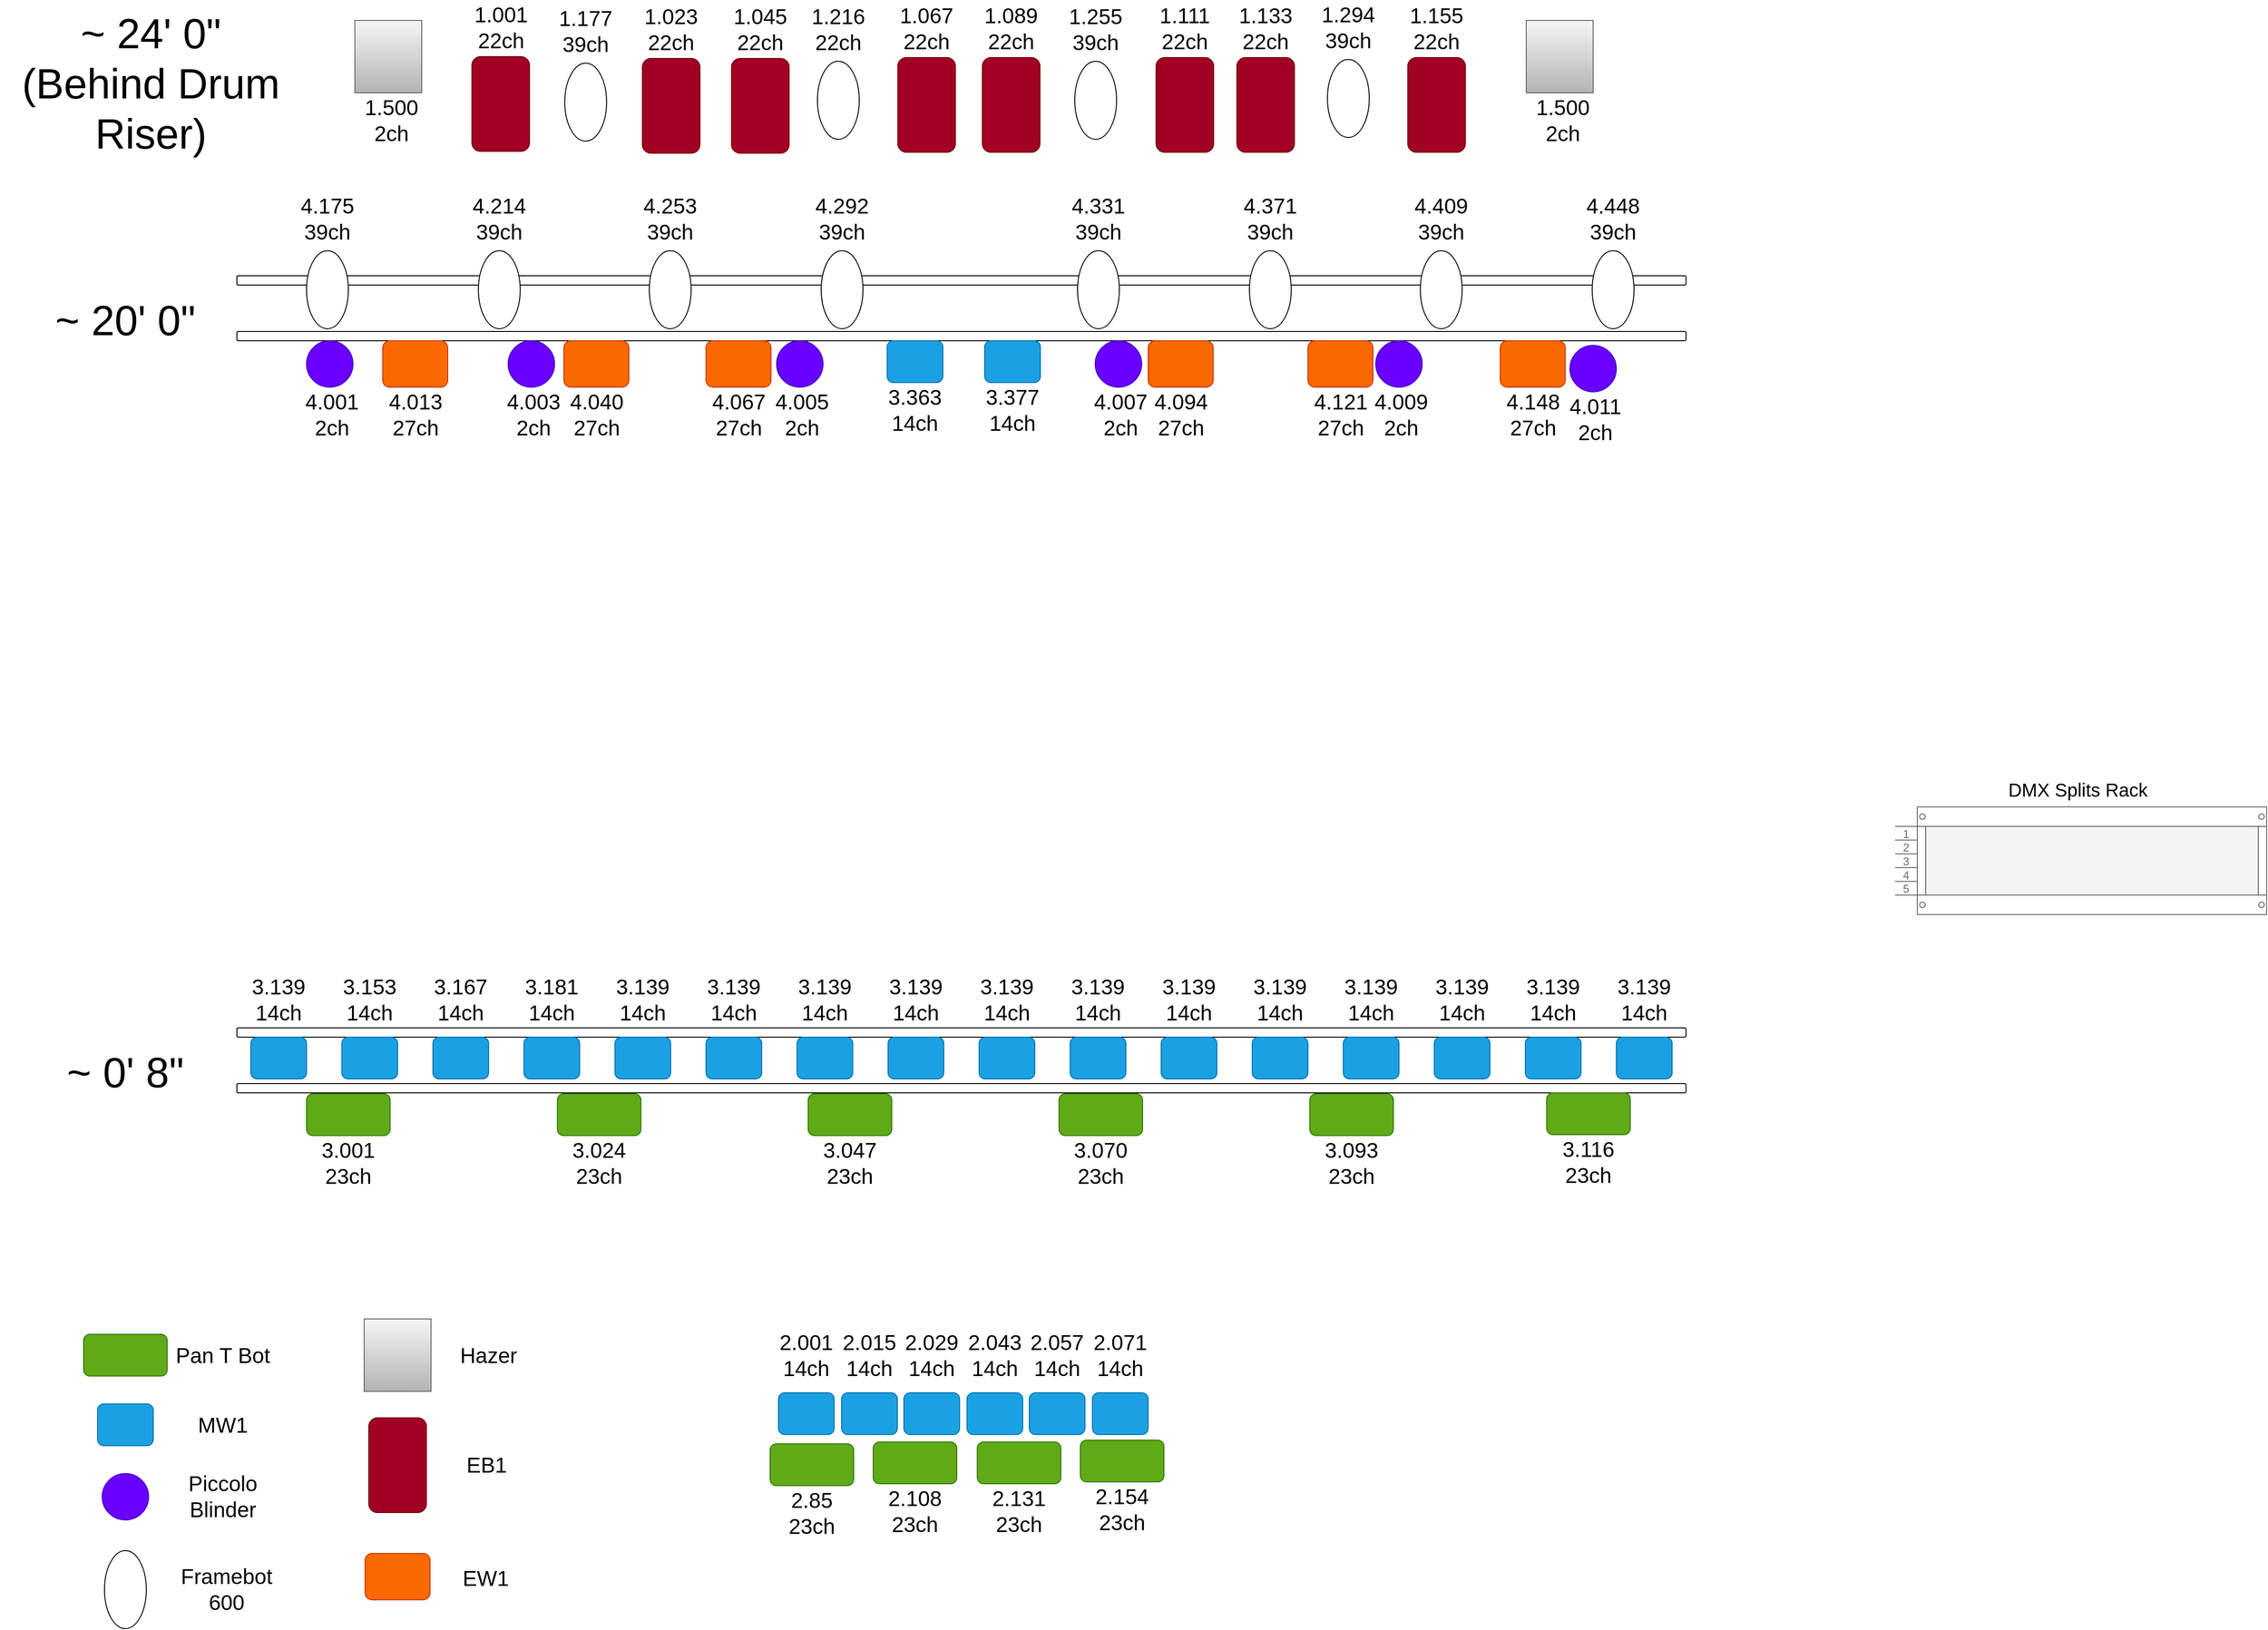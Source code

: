 <mxfile version="23.1.1" type="github">
  <diagram name="Page-1" id="1FZ-kuh0wa5P0Ij3Wnuq">
    <mxGraphModel dx="2171" dy="1393" grid="0" gridSize="15" guides="1" tooltips="1" connect="1" arrows="1" fold="1" page="1" pageScale="1" pageWidth="850" pageHeight="1100" math="0" shadow="0">
      <root>
        <mxCell id="0" />
        <mxCell id="1" parent="0" />
        <mxCell id="mNUhh_pSSpvhbF5x0rVs-1" value="" style="rounded=1;whiteSpace=wrap;html=1;" parent="1" vertex="1">
          <mxGeometry x="277" y="1272" width="1560" height="10" as="geometry" />
        </mxCell>
        <mxCell id="mNUhh_pSSpvhbF5x0rVs-2" value="" style="rounded=1;whiteSpace=wrap;html=1;" parent="1" vertex="1">
          <mxGeometry x="277" y="1212" width="1560" height="10" as="geometry" />
        </mxCell>
        <mxCell id="DsIkFXhPZ1wWTQOzJaBZ-2" value="" style="rounded=1;whiteSpace=wrap;html=1;" parent="1" vertex="1">
          <mxGeometry x="277" y="462" width="1560" height="10" as="geometry" />
        </mxCell>
        <mxCell id="DsIkFXhPZ1wWTQOzJaBZ-3" value="" style="rounded=1;whiteSpace=wrap;html=1;" parent="1" vertex="1">
          <mxGeometry x="277" y="402" width="1560" height="10" as="geometry" />
        </mxCell>
        <mxCell id="DsIkFXhPZ1wWTQOzJaBZ-4" value="~ 0&#39; 8&quot;" style="text;html=1;strokeColor=none;fillColor=none;align=center;verticalAlign=middle;whiteSpace=wrap;rounded=0;fontSize=45;" parent="1" vertex="1">
          <mxGeometry x="67" y="1227" width="180" height="65" as="geometry" />
        </mxCell>
        <mxCell id="DsIkFXhPZ1wWTQOzJaBZ-6" value="~ 20&#39; 0&quot;" style="text;html=1;strokeColor=none;fillColor=none;align=center;verticalAlign=middle;whiteSpace=wrap;rounded=0;fontSize=45;" parent="1" vertex="1">
          <mxGeometry x="67" y="417" width="180" height="65" as="geometry" />
        </mxCell>
        <mxCell id="DsIkFXhPZ1wWTQOzJaBZ-10" value="" style="group" parent="1" vertex="1" connectable="0">
          <mxGeometry x="352" y="1283" width="90" height="105" as="geometry" />
        </mxCell>
        <mxCell id="DsIkFXhPZ1wWTQOzJaBZ-7" value="" style="rounded=1;whiteSpace=wrap;html=1;fillColor=#60a917;fontColor=#ffffff;strokeColor=#2D7600;" parent="DsIkFXhPZ1wWTQOzJaBZ-10" vertex="1">
          <mxGeometry width="90" height="45" as="geometry" />
        </mxCell>
        <mxCell id="DsIkFXhPZ1wWTQOzJaBZ-8" value="3.001&lt;br&gt;23ch" style="text;html=1;strokeColor=none;fillColor=none;align=center;verticalAlign=middle;whiteSpace=wrap;rounded=0;fontSize=23;" parent="DsIkFXhPZ1wWTQOzJaBZ-10" vertex="1">
          <mxGeometry x="15" y="45" width="60" height="60" as="geometry" />
        </mxCell>
        <mxCell id="DsIkFXhPZ1wWTQOzJaBZ-11" value="" style="group" parent="1" vertex="1" connectable="0">
          <mxGeometry x="622" y="1283" width="90" height="105" as="geometry" />
        </mxCell>
        <mxCell id="DsIkFXhPZ1wWTQOzJaBZ-12" value="" style="rounded=1;whiteSpace=wrap;html=1;fillColor=#60a917;fontColor=#ffffff;strokeColor=#2D7600;" parent="DsIkFXhPZ1wWTQOzJaBZ-11" vertex="1">
          <mxGeometry width="90" height="45" as="geometry" />
        </mxCell>
        <mxCell id="DsIkFXhPZ1wWTQOzJaBZ-13" value="3.024&lt;br&gt;23ch" style="text;html=1;strokeColor=none;fillColor=none;align=center;verticalAlign=middle;whiteSpace=wrap;rounded=0;fontSize=23;" parent="DsIkFXhPZ1wWTQOzJaBZ-11" vertex="1">
          <mxGeometry x="15" y="45" width="60" height="60" as="geometry" />
        </mxCell>
        <mxCell id="DsIkFXhPZ1wWTQOzJaBZ-14" value="" style="group" parent="1" vertex="1" connectable="0">
          <mxGeometry x="892" y="1283" width="90" height="105" as="geometry" />
        </mxCell>
        <mxCell id="DsIkFXhPZ1wWTQOzJaBZ-15" value="" style="rounded=1;whiteSpace=wrap;html=1;fillColor=#60a917;fontColor=#ffffff;strokeColor=#2D7600;" parent="DsIkFXhPZ1wWTQOzJaBZ-14" vertex="1">
          <mxGeometry width="90" height="45" as="geometry" />
        </mxCell>
        <mxCell id="DsIkFXhPZ1wWTQOzJaBZ-16" value="3.047&lt;br&gt;23ch" style="text;html=1;strokeColor=none;fillColor=none;align=center;verticalAlign=middle;whiteSpace=wrap;rounded=0;fontSize=23;" parent="DsIkFXhPZ1wWTQOzJaBZ-14" vertex="1">
          <mxGeometry x="15" y="45" width="60" height="60" as="geometry" />
        </mxCell>
        <mxCell id="DsIkFXhPZ1wWTQOzJaBZ-17" value="" style="group" parent="1" vertex="1" connectable="0">
          <mxGeometry x="1162" y="1283" width="90" height="105" as="geometry" />
        </mxCell>
        <mxCell id="DsIkFXhPZ1wWTQOzJaBZ-18" value="" style="rounded=1;whiteSpace=wrap;html=1;fillColor=#60a917;fontColor=#ffffff;strokeColor=#2D7600;" parent="DsIkFXhPZ1wWTQOzJaBZ-17" vertex="1">
          <mxGeometry width="90" height="45" as="geometry" />
        </mxCell>
        <mxCell id="DsIkFXhPZ1wWTQOzJaBZ-19" value="3.070&lt;br&gt;23ch" style="text;html=1;strokeColor=none;fillColor=none;align=center;verticalAlign=middle;whiteSpace=wrap;rounded=0;fontSize=23;" parent="DsIkFXhPZ1wWTQOzJaBZ-17" vertex="1">
          <mxGeometry x="15" y="45" width="60" height="60" as="geometry" />
        </mxCell>
        <mxCell id="DsIkFXhPZ1wWTQOzJaBZ-20" value="" style="group" parent="1" vertex="1" connectable="0">
          <mxGeometry x="1432" y="1283" width="90" height="105" as="geometry" />
        </mxCell>
        <mxCell id="DsIkFXhPZ1wWTQOzJaBZ-21" value="" style="rounded=1;whiteSpace=wrap;html=1;fillColor=#60a917;fontColor=#ffffff;strokeColor=#2D7600;" parent="DsIkFXhPZ1wWTQOzJaBZ-20" vertex="1">
          <mxGeometry width="90" height="45" as="geometry" />
        </mxCell>
        <mxCell id="DsIkFXhPZ1wWTQOzJaBZ-22" value="3.093&lt;br&gt;23ch" style="text;html=1;strokeColor=none;fillColor=none;align=center;verticalAlign=middle;whiteSpace=wrap;rounded=0;fontSize=23;" parent="DsIkFXhPZ1wWTQOzJaBZ-20" vertex="1">
          <mxGeometry x="15" y="45" width="60" height="60" as="geometry" />
        </mxCell>
        <mxCell id="DsIkFXhPZ1wWTQOzJaBZ-23" value="" style="group" parent="1" vertex="1" connectable="0">
          <mxGeometry x="1687" y="1282" width="90" height="105" as="geometry" />
        </mxCell>
        <mxCell id="DsIkFXhPZ1wWTQOzJaBZ-24" value="" style="rounded=1;whiteSpace=wrap;html=1;fillColor=#60a917;fontColor=#ffffff;strokeColor=#2D7600;" parent="DsIkFXhPZ1wWTQOzJaBZ-23" vertex="1">
          <mxGeometry width="90" height="45" as="geometry" />
        </mxCell>
        <mxCell id="DsIkFXhPZ1wWTQOzJaBZ-25" value="3.116&lt;br&gt;23ch" style="text;html=1;strokeColor=none;fillColor=none;align=center;verticalAlign=middle;whiteSpace=wrap;rounded=0;fontSize=23;" parent="DsIkFXhPZ1wWTQOzJaBZ-23" vertex="1">
          <mxGeometry x="15" y="45" width="60" height="60" as="geometry" />
        </mxCell>
        <mxCell id="DsIkFXhPZ1wWTQOzJaBZ-28" value="" style="group" parent="1" vertex="1" connectable="0">
          <mxGeometry x="292" y="1152" width="60" height="115" as="geometry" />
        </mxCell>
        <mxCell id="DsIkFXhPZ1wWTQOzJaBZ-26" value="" style="rounded=1;whiteSpace=wrap;html=1;fillColor=#1ba1e2;fontColor=#ffffff;strokeColor=#006EAF;" parent="DsIkFXhPZ1wWTQOzJaBZ-28" vertex="1">
          <mxGeometry y="70" width="60" height="45" as="geometry" />
        </mxCell>
        <mxCell id="DsIkFXhPZ1wWTQOzJaBZ-27" value="3.139&lt;br&gt;14ch" style="text;html=1;strokeColor=none;fillColor=none;align=center;verticalAlign=middle;whiteSpace=wrap;rounded=0;fontSize=23;" parent="DsIkFXhPZ1wWTQOzJaBZ-28" vertex="1">
          <mxGeometry width="60" height="60" as="geometry" />
        </mxCell>
        <mxCell id="DsIkFXhPZ1wWTQOzJaBZ-29" value="" style="group" parent="1" vertex="1" connectable="0">
          <mxGeometry x="390" y="1152" width="60" height="115" as="geometry" />
        </mxCell>
        <mxCell id="DsIkFXhPZ1wWTQOzJaBZ-30" value="" style="rounded=1;whiteSpace=wrap;html=1;fillColor=#1ba1e2;fontColor=#ffffff;strokeColor=#006EAF;" parent="DsIkFXhPZ1wWTQOzJaBZ-29" vertex="1">
          <mxGeometry y="70" width="60" height="45" as="geometry" />
        </mxCell>
        <mxCell id="DsIkFXhPZ1wWTQOzJaBZ-31" value="3.153&lt;br&gt;14ch" style="text;html=1;strokeColor=none;fillColor=none;align=center;verticalAlign=middle;whiteSpace=wrap;rounded=0;fontSize=23;" parent="DsIkFXhPZ1wWTQOzJaBZ-29" vertex="1">
          <mxGeometry width="60" height="60" as="geometry" />
        </mxCell>
        <mxCell id="DsIkFXhPZ1wWTQOzJaBZ-32" value="" style="group" parent="1" vertex="1" connectable="0">
          <mxGeometry x="488" y="1152" width="60" height="115" as="geometry" />
        </mxCell>
        <mxCell id="DsIkFXhPZ1wWTQOzJaBZ-33" value="" style="rounded=1;whiteSpace=wrap;html=1;fillColor=#1ba1e2;fontColor=#ffffff;strokeColor=#006EAF;" parent="DsIkFXhPZ1wWTQOzJaBZ-32" vertex="1">
          <mxGeometry y="70" width="60" height="45" as="geometry" />
        </mxCell>
        <mxCell id="DsIkFXhPZ1wWTQOzJaBZ-34" value="3.167&lt;br&gt;14ch" style="text;html=1;strokeColor=none;fillColor=none;align=center;verticalAlign=middle;whiteSpace=wrap;rounded=0;fontSize=23;" parent="DsIkFXhPZ1wWTQOzJaBZ-32" vertex="1">
          <mxGeometry width="60" height="60" as="geometry" />
        </mxCell>
        <mxCell id="DsIkFXhPZ1wWTQOzJaBZ-35" value="" style="group" parent="1" vertex="1" connectable="0">
          <mxGeometry x="586" y="1152" width="60" height="115" as="geometry" />
        </mxCell>
        <mxCell id="DsIkFXhPZ1wWTQOzJaBZ-36" value="" style="rounded=1;whiteSpace=wrap;html=1;fillColor=#1ba1e2;fontColor=#ffffff;strokeColor=#006EAF;" parent="DsIkFXhPZ1wWTQOzJaBZ-35" vertex="1">
          <mxGeometry y="70" width="60" height="45" as="geometry" />
        </mxCell>
        <mxCell id="DsIkFXhPZ1wWTQOzJaBZ-37" value="3.181&lt;br&gt;14ch" style="text;html=1;strokeColor=none;fillColor=none;align=center;verticalAlign=middle;whiteSpace=wrap;rounded=0;fontSize=23;" parent="DsIkFXhPZ1wWTQOzJaBZ-35" vertex="1">
          <mxGeometry width="60" height="60" as="geometry" />
        </mxCell>
        <mxCell id="DsIkFXhPZ1wWTQOzJaBZ-38" value="" style="group" parent="1" vertex="1" connectable="0">
          <mxGeometry x="684" y="1152" width="60" height="115" as="geometry" />
        </mxCell>
        <mxCell id="DsIkFXhPZ1wWTQOzJaBZ-39" value="" style="rounded=1;whiteSpace=wrap;html=1;fillColor=#1ba1e2;fontColor=#ffffff;strokeColor=#006EAF;" parent="DsIkFXhPZ1wWTQOzJaBZ-38" vertex="1">
          <mxGeometry y="70" width="60" height="45" as="geometry" />
        </mxCell>
        <mxCell id="DsIkFXhPZ1wWTQOzJaBZ-40" value="3.139&lt;br&gt;14ch" style="text;html=1;strokeColor=none;fillColor=none;align=center;verticalAlign=middle;whiteSpace=wrap;rounded=0;fontSize=23;" parent="DsIkFXhPZ1wWTQOzJaBZ-38" vertex="1">
          <mxGeometry width="60" height="60" as="geometry" />
        </mxCell>
        <mxCell id="DsIkFXhPZ1wWTQOzJaBZ-41" value="" style="group" parent="1" vertex="1" connectable="0">
          <mxGeometry x="782" y="1152" width="60" height="115" as="geometry" />
        </mxCell>
        <mxCell id="DsIkFXhPZ1wWTQOzJaBZ-42" value="" style="rounded=1;whiteSpace=wrap;html=1;fillColor=#1ba1e2;fontColor=#ffffff;strokeColor=#006EAF;" parent="DsIkFXhPZ1wWTQOzJaBZ-41" vertex="1">
          <mxGeometry y="70" width="60" height="45" as="geometry" />
        </mxCell>
        <mxCell id="DsIkFXhPZ1wWTQOzJaBZ-43" value="3.139&lt;br&gt;14ch" style="text;html=1;strokeColor=none;fillColor=none;align=center;verticalAlign=middle;whiteSpace=wrap;rounded=0;fontSize=23;" parent="DsIkFXhPZ1wWTQOzJaBZ-41" vertex="1">
          <mxGeometry width="60" height="60" as="geometry" />
        </mxCell>
        <mxCell id="DsIkFXhPZ1wWTQOzJaBZ-44" value="" style="group" parent="1" vertex="1" connectable="0">
          <mxGeometry x="880" y="1152" width="60" height="115" as="geometry" />
        </mxCell>
        <mxCell id="DsIkFXhPZ1wWTQOzJaBZ-45" value="" style="rounded=1;whiteSpace=wrap;html=1;fillColor=#1ba1e2;fontColor=#ffffff;strokeColor=#006EAF;" parent="DsIkFXhPZ1wWTQOzJaBZ-44" vertex="1">
          <mxGeometry y="70" width="60" height="45" as="geometry" />
        </mxCell>
        <mxCell id="DsIkFXhPZ1wWTQOzJaBZ-46" value="3.139&lt;br&gt;14ch" style="text;html=1;strokeColor=none;fillColor=none;align=center;verticalAlign=middle;whiteSpace=wrap;rounded=0;fontSize=23;" parent="DsIkFXhPZ1wWTQOzJaBZ-44" vertex="1">
          <mxGeometry width="60" height="60" as="geometry" />
        </mxCell>
        <mxCell id="DsIkFXhPZ1wWTQOzJaBZ-47" value="" style="group" parent="1" vertex="1" connectable="0">
          <mxGeometry x="978" y="1152" width="60" height="115" as="geometry" />
        </mxCell>
        <mxCell id="DsIkFXhPZ1wWTQOzJaBZ-48" value="" style="rounded=1;whiteSpace=wrap;html=1;fillColor=#1ba1e2;fontColor=#ffffff;strokeColor=#006EAF;" parent="DsIkFXhPZ1wWTQOzJaBZ-47" vertex="1">
          <mxGeometry y="70" width="60" height="45" as="geometry" />
        </mxCell>
        <mxCell id="DsIkFXhPZ1wWTQOzJaBZ-49" value="3.139&lt;br&gt;14ch" style="text;html=1;strokeColor=none;fillColor=none;align=center;verticalAlign=middle;whiteSpace=wrap;rounded=0;fontSize=23;" parent="DsIkFXhPZ1wWTQOzJaBZ-47" vertex="1">
          <mxGeometry width="60" height="60" as="geometry" />
        </mxCell>
        <mxCell id="DsIkFXhPZ1wWTQOzJaBZ-50" value="" style="group" parent="1" vertex="1" connectable="0">
          <mxGeometry x="1076" y="1152" width="60" height="115" as="geometry" />
        </mxCell>
        <mxCell id="DsIkFXhPZ1wWTQOzJaBZ-51" value="" style="rounded=1;whiteSpace=wrap;html=1;fillColor=#1ba1e2;fontColor=#ffffff;strokeColor=#006EAF;" parent="DsIkFXhPZ1wWTQOzJaBZ-50" vertex="1">
          <mxGeometry y="70" width="60" height="45" as="geometry" />
        </mxCell>
        <mxCell id="DsIkFXhPZ1wWTQOzJaBZ-52" value="3.139&lt;br&gt;14ch" style="text;html=1;strokeColor=none;fillColor=none;align=center;verticalAlign=middle;whiteSpace=wrap;rounded=0;fontSize=23;" parent="DsIkFXhPZ1wWTQOzJaBZ-50" vertex="1">
          <mxGeometry width="60" height="60" as="geometry" />
        </mxCell>
        <mxCell id="DsIkFXhPZ1wWTQOzJaBZ-53" value="" style="group" parent="1" vertex="1" connectable="0">
          <mxGeometry x="1174" y="1152" width="60" height="115" as="geometry" />
        </mxCell>
        <mxCell id="DsIkFXhPZ1wWTQOzJaBZ-54" value="" style="rounded=1;whiteSpace=wrap;html=1;fillColor=#1ba1e2;fontColor=#ffffff;strokeColor=#006EAF;" parent="DsIkFXhPZ1wWTQOzJaBZ-53" vertex="1">
          <mxGeometry y="70" width="60" height="45" as="geometry" />
        </mxCell>
        <mxCell id="DsIkFXhPZ1wWTQOzJaBZ-55" value="3.139&lt;br&gt;14ch" style="text;html=1;strokeColor=none;fillColor=none;align=center;verticalAlign=middle;whiteSpace=wrap;rounded=0;fontSize=23;" parent="DsIkFXhPZ1wWTQOzJaBZ-53" vertex="1">
          <mxGeometry width="60" height="60" as="geometry" />
        </mxCell>
        <mxCell id="DsIkFXhPZ1wWTQOzJaBZ-56" value="" style="group" parent="1" vertex="1" connectable="0">
          <mxGeometry x="1272" y="1152" width="60" height="115" as="geometry" />
        </mxCell>
        <mxCell id="DsIkFXhPZ1wWTQOzJaBZ-57" value="" style="rounded=1;whiteSpace=wrap;html=1;fillColor=#1ba1e2;fontColor=#ffffff;strokeColor=#006EAF;" parent="DsIkFXhPZ1wWTQOzJaBZ-56" vertex="1">
          <mxGeometry y="70" width="60" height="45" as="geometry" />
        </mxCell>
        <mxCell id="DsIkFXhPZ1wWTQOzJaBZ-58" value="3.139&lt;br&gt;14ch" style="text;html=1;strokeColor=none;fillColor=none;align=center;verticalAlign=middle;whiteSpace=wrap;rounded=0;fontSize=23;" parent="DsIkFXhPZ1wWTQOzJaBZ-56" vertex="1">
          <mxGeometry width="60" height="60" as="geometry" />
        </mxCell>
        <mxCell id="DsIkFXhPZ1wWTQOzJaBZ-59" value="" style="group" parent="1" vertex="1" connectable="0">
          <mxGeometry x="1370" y="1152" width="60" height="115" as="geometry" />
        </mxCell>
        <mxCell id="DsIkFXhPZ1wWTQOzJaBZ-60" value="" style="rounded=1;whiteSpace=wrap;html=1;fillColor=#1ba1e2;fontColor=#ffffff;strokeColor=#006EAF;" parent="DsIkFXhPZ1wWTQOzJaBZ-59" vertex="1">
          <mxGeometry y="70" width="60" height="45" as="geometry" />
        </mxCell>
        <mxCell id="DsIkFXhPZ1wWTQOzJaBZ-61" value="3.139&lt;br&gt;14ch" style="text;html=1;strokeColor=none;fillColor=none;align=center;verticalAlign=middle;whiteSpace=wrap;rounded=0;fontSize=23;" parent="DsIkFXhPZ1wWTQOzJaBZ-59" vertex="1">
          <mxGeometry width="60" height="60" as="geometry" />
        </mxCell>
        <mxCell id="DsIkFXhPZ1wWTQOzJaBZ-62" value="" style="group" parent="1" vertex="1" connectable="0">
          <mxGeometry x="1468" y="1152" width="60" height="115" as="geometry" />
        </mxCell>
        <mxCell id="DsIkFXhPZ1wWTQOzJaBZ-63" value="" style="rounded=1;whiteSpace=wrap;html=1;fillColor=#1ba1e2;fontColor=#ffffff;strokeColor=#006EAF;" parent="DsIkFXhPZ1wWTQOzJaBZ-62" vertex="1">
          <mxGeometry y="70" width="60" height="45" as="geometry" />
        </mxCell>
        <mxCell id="DsIkFXhPZ1wWTQOzJaBZ-64" value="3.139&lt;br&gt;14ch" style="text;html=1;strokeColor=none;fillColor=none;align=center;verticalAlign=middle;whiteSpace=wrap;rounded=0;fontSize=23;" parent="DsIkFXhPZ1wWTQOzJaBZ-62" vertex="1">
          <mxGeometry width="60" height="60" as="geometry" />
        </mxCell>
        <mxCell id="DsIkFXhPZ1wWTQOzJaBZ-65" value="" style="group" parent="1" vertex="1" connectable="0">
          <mxGeometry x="1566" y="1152" width="60" height="115" as="geometry" />
        </mxCell>
        <mxCell id="DsIkFXhPZ1wWTQOzJaBZ-66" value="&lt;br&gt;" style="rounded=1;whiteSpace=wrap;html=1;fillColor=#1ba1e2;fontColor=#ffffff;strokeColor=#006EAF;" parent="DsIkFXhPZ1wWTQOzJaBZ-65" vertex="1">
          <mxGeometry y="70" width="60" height="45" as="geometry" />
        </mxCell>
        <mxCell id="DsIkFXhPZ1wWTQOzJaBZ-67" value="3.139&lt;br&gt;14ch" style="text;html=1;strokeColor=none;fillColor=none;align=center;verticalAlign=middle;whiteSpace=wrap;rounded=0;fontSize=23;" parent="DsIkFXhPZ1wWTQOzJaBZ-65" vertex="1">
          <mxGeometry width="60" height="60" as="geometry" />
        </mxCell>
        <mxCell id="DsIkFXhPZ1wWTQOzJaBZ-68" value="" style="group" parent="1" vertex="1" connectable="0">
          <mxGeometry x="1664" y="1152" width="60" height="115" as="geometry" />
        </mxCell>
        <mxCell id="DsIkFXhPZ1wWTQOzJaBZ-69" value="" style="rounded=1;whiteSpace=wrap;html=1;fillColor=#1ba1e2;fontColor=#ffffff;strokeColor=#006EAF;" parent="DsIkFXhPZ1wWTQOzJaBZ-68" vertex="1">
          <mxGeometry y="70" width="60" height="45" as="geometry" />
        </mxCell>
        <mxCell id="DsIkFXhPZ1wWTQOzJaBZ-70" value="3.139&lt;br&gt;14ch" style="text;html=1;strokeColor=none;fillColor=none;align=center;verticalAlign=middle;whiteSpace=wrap;rounded=0;fontSize=23;" parent="DsIkFXhPZ1wWTQOzJaBZ-68" vertex="1">
          <mxGeometry width="60" height="60" as="geometry" />
        </mxCell>
        <mxCell id="DsIkFXhPZ1wWTQOzJaBZ-71" value="" style="group" parent="1" vertex="1" connectable="0">
          <mxGeometry x="1762" y="1152" width="60" height="115" as="geometry" />
        </mxCell>
        <mxCell id="DsIkFXhPZ1wWTQOzJaBZ-72" value="" style="rounded=1;whiteSpace=wrap;html=1;fillColor=#1ba1e2;fontColor=#ffffff;strokeColor=#006EAF;" parent="DsIkFXhPZ1wWTQOzJaBZ-71" vertex="1">
          <mxGeometry y="70" width="60" height="45" as="geometry" />
        </mxCell>
        <mxCell id="DsIkFXhPZ1wWTQOzJaBZ-73" value="3.139&lt;br&gt;14ch" style="text;html=1;strokeColor=none;fillColor=none;align=center;verticalAlign=middle;whiteSpace=wrap;rounded=0;fontSize=23;" parent="DsIkFXhPZ1wWTQOzJaBZ-71" vertex="1">
          <mxGeometry width="60" height="60" as="geometry" />
        </mxCell>
        <mxCell id="DsIkFXhPZ1wWTQOzJaBZ-74" value="" style="rounded=1;whiteSpace=wrap;html=1;fillColor=#60a917;strokeColor=#2D7600;fontColor=#ffffff;" parent="1" vertex="1">
          <mxGeometry x="112" y="1542" width="90" height="45" as="geometry" />
        </mxCell>
        <mxCell id="DsIkFXhPZ1wWTQOzJaBZ-75" value="Pan T Bot" style="text;html=1;strokeColor=none;fillColor=none;align=center;verticalAlign=middle;whiteSpace=wrap;rounded=0;fontSize=23;" parent="1" vertex="1">
          <mxGeometry x="202" y="1549.5" width="120" height="30" as="geometry" />
        </mxCell>
        <mxCell id="DsIkFXhPZ1wWTQOzJaBZ-76" value="" style="rounded=1;whiteSpace=wrap;html=1;fillColor=#1ba1e2;fontColor=#ffffff;strokeColor=#006EAF;" parent="1" vertex="1">
          <mxGeometry x="127" y="1617" width="60" height="45" as="geometry" />
        </mxCell>
        <mxCell id="DsIkFXhPZ1wWTQOzJaBZ-77" value="MW1" style="text;html=1;strokeColor=none;fillColor=none;align=center;verticalAlign=middle;whiteSpace=wrap;rounded=0;fontSize=23;" parent="1" vertex="1">
          <mxGeometry x="232" y="1624.5" width="60" height="30" as="geometry" />
        </mxCell>
        <mxCell id="DsIkFXhPZ1wWTQOzJaBZ-81" value="" style="group" parent="1" vertex="1" connectable="0">
          <mxGeometry x="347" y="472" width="65" height="110" as="geometry" />
        </mxCell>
        <mxCell id="DsIkFXhPZ1wWTQOzJaBZ-79" value="" style="ellipse;whiteSpace=wrap;html=1;aspect=fixed;fillColor=#6a00ff;fontColor=#ffffff;strokeColor=#3700CC;" parent="DsIkFXhPZ1wWTQOzJaBZ-81" vertex="1">
          <mxGeometry x="5" width="50" height="50" as="geometry" />
        </mxCell>
        <mxCell id="DsIkFXhPZ1wWTQOzJaBZ-80" value="4.001&lt;br&gt;2ch" style="text;html=1;strokeColor=none;fillColor=none;align=center;verticalAlign=middle;whiteSpace=wrap;rounded=0;fontSize=23;" parent="DsIkFXhPZ1wWTQOzJaBZ-81" vertex="1">
          <mxGeometry y="50" width="65" height="60" as="geometry" />
        </mxCell>
        <mxCell id="DsIkFXhPZ1wWTQOzJaBZ-82" value="" style="group" parent="1" vertex="1" connectable="0">
          <mxGeometry x="564" y="472" width="65" height="110" as="geometry" />
        </mxCell>
        <mxCell id="DsIkFXhPZ1wWTQOzJaBZ-83" value="" style="ellipse;whiteSpace=wrap;html=1;aspect=fixed;fillColor=#6a00ff;fontColor=#ffffff;strokeColor=#3700CC;" parent="DsIkFXhPZ1wWTQOzJaBZ-82" vertex="1">
          <mxGeometry x="5" width="50" height="50" as="geometry" />
        </mxCell>
        <mxCell id="DsIkFXhPZ1wWTQOzJaBZ-84" value="4.003&lt;br&gt;2ch" style="text;html=1;strokeColor=none;fillColor=none;align=center;verticalAlign=middle;whiteSpace=wrap;rounded=0;fontSize=23;" parent="DsIkFXhPZ1wWTQOzJaBZ-82" vertex="1">
          <mxGeometry y="50" width="65" height="60" as="geometry" />
        </mxCell>
        <mxCell id="DsIkFXhPZ1wWTQOzJaBZ-85" value="" style="group" parent="1" vertex="1" connectable="0">
          <mxGeometry x="853" y="472" width="65" height="110" as="geometry" />
        </mxCell>
        <mxCell id="DsIkFXhPZ1wWTQOzJaBZ-86" value="" style="ellipse;whiteSpace=wrap;html=1;aspect=fixed;fillColor=#6a00ff;fontColor=#ffffff;strokeColor=#3700CC;" parent="DsIkFXhPZ1wWTQOzJaBZ-85" vertex="1">
          <mxGeometry x="5" width="50" height="50" as="geometry" />
        </mxCell>
        <mxCell id="DsIkFXhPZ1wWTQOzJaBZ-87" value="4.005&lt;br&gt;2ch" style="text;html=1;strokeColor=none;fillColor=none;align=center;verticalAlign=middle;whiteSpace=wrap;rounded=0;fontSize=23;" parent="DsIkFXhPZ1wWTQOzJaBZ-85" vertex="1">
          <mxGeometry y="50" width="65" height="60" as="geometry" />
        </mxCell>
        <mxCell id="DsIkFXhPZ1wWTQOzJaBZ-88" value="" style="group" parent="1" vertex="1" connectable="0">
          <mxGeometry x="1196" y="472" width="65" height="110" as="geometry" />
        </mxCell>
        <mxCell id="DsIkFXhPZ1wWTQOzJaBZ-89" value="" style="ellipse;whiteSpace=wrap;html=1;aspect=fixed;fillColor=#6a00ff;fontColor=#ffffff;strokeColor=#3700CC;" parent="DsIkFXhPZ1wWTQOzJaBZ-88" vertex="1">
          <mxGeometry x="5" width="50" height="50" as="geometry" />
        </mxCell>
        <mxCell id="DsIkFXhPZ1wWTQOzJaBZ-90" value="4.007&lt;br&gt;2ch" style="text;html=1;strokeColor=none;fillColor=none;align=center;verticalAlign=middle;whiteSpace=wrap;rounded=0;fontSize=23;" parent="DsIkFXhPZ1wWTQOzJaBZ-88" vertex="1">
          <mxGeometry y="50" width="65" height="60" as="geometry" />
        </mxCell>
        <mxCell id="DsIkFXhPZ1wWTQOzJaBZ-91" value="" style="group" parent="1" vertex="1" connectable="0">
          <mxGeometry x="1498" y="472" width="65" height="110" as="geometry" />
        </mxCell>
        <mxCell id="DsIkFXhPZ1wWTQOzJaBZ-92" value="" style="ellipse;whiteSpace=wrap;html=1;aspect=fixed;fillColor=#6a00ff;fontColor=#ffffff;strokeColor=#3700CC;" parent="DsIkFXhPZ1wWTQOzJaBZ-91" vertex="1">
          <mxGeometry x="5" width="50" height="50" as="geometry" />
        </mxCell>
        <mxCell id="DsIkFXhPZ1wWTQOzJaBZ-93" value="4.009&lt;br&gt;2ch" style="text;html=1;strokeColor=none;fillColor=none;align=center;verticalAlign=middle;whiteSpace=wrap;rounded=0;fontSize=23;" parent="DsIkFXhPZ1wWTQOzJaBZ-91" vertex="1">
          <mxGeometry y="50" width="65" height="60" as="geometry" />
        </mxCell>
        <mxCell id="DsIkFXhPZ1wWTQOzJaBZ-97" value="" style="group" parent="1" vertex="1" connectable="0">
          <mxGeometry x="1707" y="477" width="65" height="110" as="geometry" />
        </mxCell>
        <mxCell id="DsIkFXhPZ1wWTQOzJaBZ-98" value="" style="ellipse;whiteSpace=wrap;html=1;aspect=fixed;fillColor=#6a00ff;fontColor=#ffffff;strokeColor=#3700CC;" parent="DsIkFXhPZ1wWTQOzJaBZ-97" vertex="1">
          <mxGeometry x="5" width="50" height="50" as="geometry" />
        </mxCell>
        <mxCell id="DsIkFXhPZ1wWTQOzJaBZ-99" value="4.011&lt;br&gt;2ch" style="text;html=1;strokeColor=none;fillColor=none;align=center;verticalAlign=middle;whiteSpace=wrap;rounded=0;fontSize=23;" parent="DsIkFXhPZ1wWTQOzJaBZ-97" vertex="1">
          <mxGeometry y="50" width="65" height="60" as="geometry" />
        </mxCell>
        <mxCell id="DsIkFXhPZ1wWTQOzJaBZ-100" value="" style="ellipse;whiteSpace=wrap;html=1;aspect=fixed;fillColor=#6a00ff;fontColor=#ffffff;strokeColor=#3700CC;" parent="1" vertex="1">
          <mxGeometry x="132" y="1692" width="50" height="50" as="geometry" />
        </mxCell>
        <mxCell id="DsIkFXhPZ1wWTQOzJaBZ-101" value="Piccolo Blinder" style="text;html=1;strokeColor=none;fillColor=none;align=center;verticalAlign=middle;whiteSpace=wrap;rounded=0;fontSize=23;" parent="1" vertex="1">
          <mxGeometry x="232" y="1702" width="60" height="30" as="geometry" />
        </mxCell>
        <mxCell id="DsIkFXhPZ1wWTQOzJaBZ-102" value="~ 24&#39; 0&quot;&lt;br&gt;(Behind Drum Riser)" style="text;html=1;strokeColor=none;fillColor=none;align=center;verticalAlign=middle;whiteSpace=wrap;rounded=0;fontSize=45;" parent="1" vertex="1">
          <mxGeometry x="22" y="117" width="325" height="155" as="geometry" />
        </mxCell>
        <mxCell id="DsIkFXhPZ1wWTQOzJaBZ-105" value="" style="group" parent="1" vertex="1" connectable="0">
          <mxGeometry x="434" y="472" width="70" height="110" as="geometry" />
        </mxCell>
        <mxCell id="DsIkFXhPZ1wWTQOzJaBZ-103" value="" style="rounded=1;whiteSpace=wrap;html=1;fillColor=#fa6800;fontColor=#000000;strokeColor=#C73500;" parent="DsIkFXhPZ1wWTQOzJaBZ-105" vertex="1">
          <mxGeometry width="70" height="50" as="geometry" />
        </mxCell>
        <mxCell id="DsIkFXhPZ1wWTQOzJaBZ-104" value="4.013&lt;br&gt;27ch" style="text;html=1;strokeColor=none;fillColor=none;align=center;verticalAlign=middle;whiteSpace=wrap;rounded=0;fontSize=23;" parent="DsIkFXhPZ1wWTQOzJaBZ-105" vertex="1">
          <mxGeometry x="2.5" y="50" width="65" height="60" as="geometry" />
        </mxCell>
        <mxCell id="DsIkFXhPZ1wWTQOzJaBZ-106" value="" style="group" parent="1" vertex="1" connectable="0">
          <mxGeometry x="629" y="472" width="70" height="110" as="geometry" />
        </mxCell>
        <mxCell id="DsIkFXhPZ1wWTQOzJaBZ-107" value="" style="rounded=1;whiteSpace=wrap;html=1;fillColor=#fa6800;fontColor=#000000;strokeColor=#C73500;" parent="DsIkFXhPZ1wWTQOzJaBZ-106" vertex="1">
          <mxGeometry width="70" height="50" as="geometry" />
        </mxCell>
        <mxCell id="DsIkFXhPZ1wWTQOzJaBZ-108" value="4.040&lt;br&gt;27ch" style="text;html=1;strokeColor=none;fillColor=none;align=center;verticalAlign=middle;whiteSpace=wrap;rounded=0;fontSize=23;" parent="DsIkFXhPZ1wWTQOzJaBZ-106" vertex="1">
          <mxGeometry x="2.5" y="50" width="65" height="60" as="geometry" />
        </mxCell>
        <mxCell id="DsIkFXhPZ1wWTQOzJaBZ-109" value="" style="group" parent="1" vertex="1" connectable="0">
          <mxGeometry x="782" y="472" width="70" height="110" as="geometry" />
        </mxCell>
        <mxCell id="DsIkFXhPZ1wWTQOzJaBZ-110" value="" style="rounded=1;whiteSpace=wrap;html=1;fillColor=#fa6800;fontColor=#000000;strokeColor=#C73500;" parent="DsIkFXhPZ1wWTQOzJaBZ-109" vertex="1">
          <mxGeometry width="70" height="50" as="geometry" />
        </mxCell>
        <mxCell id="DsIkFXhPZ1wWTQOzJaBZ-111" value="4.067&lt;br&gt;27ch" style="text;html=1;strokeColor=none;fillColor=none;align=center;verticalAlign=middle;whiteSpace=wrap;rounded=0;fontSize=23;" parent="DsIkFXhPZ1wWTQOzJaBZ-109" vertex="1">
          <mxGeometry x="2.5" y="50" width="65" height="60" as="geometry" />
        </mxCell>
        <mxCell id="DsIkFXhPZ1wWTQOzJaBZ-117" value="" style="group" parent="1" vertex="1" connectable="0">
          <mxGeometry x="1082" y="472" width="60" height="105" as="geometry" />
        </mxCell>
        <mxCell id="DsIkFXhPZ1wWTQOzJaBZ-115" value="3.377&lt;br&gt;14ch" style="text;html=1;strokeColor=none;fillColor=none;align=center;verticalAlign=middle;whiteSpace=wrap;rounded=0;fontSize=23;" parent="DsIkFXhPZ1wWTQOzJaBZ-117" vertex="1">
          <mxGeometry y="45" width="60" height="60" as="geometry" />
        </mxCell>
        <mxCell id="DsIkFXhPZ1wWTQOzJaBZ-116" value="" style="rounded=1;whiteSpace=wrap;html=1;fillColor=#1ba1e2;fontColor=#ffffff;strokeColor=#006EAF;" parent="DsIkFXhPZ1wWTQOzJaBZ-117" vertex="1">
          <mxGeometry width="60" height="45" as="geometry" />
        </mxCell>
        <mxCell id="DsIkFXhPZ1wWTQOzJaBZ-118" value="" style="group" parent="1" vertex="1" connectable="0">
          <mxGeometry x="977" y="472" width="60" height="105" as="geometry" />
        </mxCell>
        <mxCell id="DsIkFXhPZ1wWTQOzJaBZ-114" value="3.363&lt;br&gt;14ch" style="text;html=1;strokeColor=none;fillColor=none;align=center;verticalAlign=middle;whiteSpace=wrap;rounded=0;fontSize=23;" parent="DsIkFXhPZ1wWTQOzJaBZ-118" vertex="1">
          <mxGeometry y="45" width="60" height="60" as="geometry" />
        </mxCell>
        <mxCell id="DsIkFXhPZ1wWTQOzJaBZ-113" value="" style="rounded=1;whiteSpace=wrap;html=1;fillColor=#1ba1e2;fontColor=#ffffff;strokeColor=#006EAF;" parent="DsIkFXhPZ1wWTQOzJaBZ-118" vertex="1">
          <mxGeometry width="60" height="45" as="geometry" />
        </mxCell>
        <mxCell id="DsIkFXhPZ1wWTQOzJaBZ-119" value="" style="group" parent="1" vertex="1" connectable="0">
          <mxGeometry x="1430" y="472" width="70" height="110" as="geometry" />
        </mxCell>
        <mxCell id="DsIkFXhPZ1wWTQOzJaBZ-120" value="" style="rounded=1;whiteSpace=wrap;html=1;fillColor=#fa6800;fontColor=#000000;strokeColor=#C73500;" parent="DsIkFXhPZ1wWTQOzJaBZ-119" vertex="1">
          <mxGeometry width="70" height="50" as="geometry" />
        </mxCell>
        <mxCell id="DsIkFXhPZ1wWTQOzJaBZ-121" value="4.121&lt;br&gt;27ch" style="text;html=1;strokeColor=none;fillColor=none;align=center;verticalAlign=middle;whiteSpace=wrap;rounded=0;fontSize=23;" parent="DsIkFXhPZ1wWTQOzJaBZ-119" vertex="1">
          <mxGeometry x="2.5" y="50" width="65" height="60" as="geometry" />
        </mxCell>
        <mxCell id="DsIkFXhPZ1wWTQOzJaBZ-122" value="" style="group" parent="1" vertex="1" connectable="0">
          <mxGeometry x="1258" y="472" width="70" height="110" as="geometry" />
        </mxCell>
        <mxCell id="DsIkFXhPZ1wWTQOzJaBZ-123" value="" style="rounded=1;whiteSpace=wrap;html=1;fillColor=#fa6800;fontColor=#000000;strokeColor=#C73500;" parent="DsIkFXhPZ1wWTQOzJaBZ-122" vertex="1">
          <mxGeometry width="70" height="50" as="geometry" />
        </mxCell>
        <mxCell id="DsIkFXhPZ1wWTQOzJaBZ-124" value="4.094&lt;br&gt;27ch" style="text;html=1;strokeColor=none;fillColor=none;align=center;verticalAlign=middle;whiteSpace=wrap;rounded=0;fontSize=23;" parent="DsIkFXhPZ1wWTQOzJaBZ-122" vertex="1">
          <mxGeometry x="2.5" y="50" width="65" height="60" as="geometry" />
        </mxCell>
        <mxCell id="DsIkFXhPZ1wWTQOzJaBZ-129" value="" style="group" parent="1" vertex="1" connectable="0">
          <mxGeometry x="1637" y="472" width="70" height="110" as="geometry" />
        </mxCell>
        <mxCell id="DsIkFXhPZ1wWTQOzJaBZ-130" value="" style="rounded=1;whiteSpace=wrap;html=1;fillColor=#fa6800;fontColor=#000000;strokeColor=#C73500;" parent="DsIkFXhPZ1wWTQOzJaBZ-129" vertex="1">
          <mxGeometry width="70" height="50" as="geometry" />
        </mxCell>
        <mxCell id="DsIkFXhPZ1wWTQOzJaBZ-131" value="4.148&lt;br&gt;27ch" style="text;html=1;strokeColor=none;fillColor=none;align=center;verticalAlign=middle;whiteSpace=wrap;rounded=0;fontSize=23;" parent="DsIkFXhPZ1wWTQOzJaBZ-129" vertex="1">
          <mxGeometry x="2.5" y="50" width="65" height="60" as="geometry" />
        </mxCell>
        <mxCell id="DsIkFXhPZ1wWTQOzJaBZ-134" value="" style="group" parent="1" vertex="1" connectable="0">
          <mxGeometry x="342" y="311" width="65" height="148" as="geometry" />
        </mxCell>
        <mxCell id="DsIkFXhPZ1wWTQOzJaBZ-132" value="" style="ellipse;whiteSpace=wrap;html=1;" parent="DsIkFXhPZ1wWTQOzJaBZ-134" vertex="1">
          <mxGeometry x="10" y="64" width="45" height="84" as="geometry" />
        </mxCell>
        <mxCell id="DsIkFXhPZ1wWTQOzJaBZ-133" value="4.175&lt;br&gt;39ch" style="text;html=1;strokeColor=none;fillColor=none;align=center;verticalAlign=middle;whiteSpace=wrap;rounded=0;fontSize=23;" parent="DsIkFXhPZ1wWTQOzJaBZ-134" vertex="1">
          <mxGeometry width="65" height="60" as="geometry" />
        </mxCell>
        <mxCell id="DsIkFXhPZ1wWTQOzJaBZ-135" value="" style="group" parent="1" vertex="1" connectable="0">
          <mxGeometry x="527" y="311" width="65" height="148" as="geometry" />
        </mxCell>
        <mxCell id="DsIkFXhPZ1wWTQOzJaBZ-136" value="" style="ellipse;whiteSpace=wrap;html=1;" parent="DsIkFXhPZ1wWTQOzJaBZ-135" vertex="1">
          <mxGeometry x="10" y="64" width="45" height="84" as="geometry" />
        </mxCell>
        <mxCell id="DsIkFXhPZ1wWTQOzJaBZ-137" value="4.214&lt;br&gt;39ch" style="text;html=1;strokeColor=none;fillColor=none;align=center;verticalAlign=middle;whiteSpace=wrap;rounded=0;fontSize=23;" parent="DsIkFXhPZ1wWTQOzJaBZ-135" vertex="1">
          <mxGeometry width="65" height="60" as="geometry" />
        </mxCell>
        <mxCell id="DsIkFXhPZ1wWTQOzJaBZ-138" value="" style="group" parent="1" vertex="1" connectable="0">
          <mxGeometry x="711" y="311" width="65" height="148" as="geometry" />
        </mxCell>
        <mxCell id="DsIkFXhPZ1wWTQOzJaBZ-139" value="" style="ellipse;whiteSpace=wrap;html=1;" parent="DsIkFXhPZ1wWTQOzJaBZ-138" vertex="1">
          <mxGeometry x="10" y="64" width="45" height="84" as="geometry" />
        </mxCell>
        <mxCell id="DsIkFXhPZ1wWTQOzJaBZ-140" value="4.253&lt;br&gt;39ch" style="text;html=1;strokeColor=none;fillColor=none;align=center;verticalAlign=middle;whiteSpace=wrap;rounded=0;fontSize=23;" parent="DsIkFXhPZ1wWTQOzJaBZ-138" vertex="1">
          <mxGeometry width="65" height="60" as="geometry" />
        </mxCell>
        <mxCell id="DsIkFXhPZ1wWTQOzJaBZ-141" value="" style="group" parent="1" vertex="1" connectable="0">
          <mxGeometry x="1172" y="311" width="65" height="148" as="geometry" />
        </mxCell>
        <mxCell id="DsIkFXhPZ1wWTQOzJaBZ-142" value="" style="ellipse;whiteSpace=wrap;html=1;" parent="DsIkFXhPZ1wWTQOzJaBZ-141" vertex="1">
          <mxGeometry x="10" y="64" width="45" height="84" as="geometry" />
        </mxCell>
        <mxCell id="DsIkFXhPZ1wWTQOzJaBZ-143" value="4.331&lt;br&gt;39ch" style="text;html=1;strokeColor=none;fillColor=none;align=center;verticalAlign=middle;whiteSpace=wrap;rounded=0;fontSize=23;" parent="DsIkFXhPZ1wWTQOzJaBZ-141" vertex="1">
          <mxGeometry width="65" height="60" as="geometry" />
        </mxCell>
        <mxCell id="DsIkFXhPZ1wWTQOzJaBZ-144" value="" style="group" parent="1" vertex="1" connectable="0">
          <mxGeometry x="896" y="311" width="65" height="148" as="geometry" />
        </mxCell>
        <mxCell id="DsIkFXhPZ1wWTQOzJaBZ-145" value="" style="ellipse;whiteSpace=wrap;html=1;" parent="DsIkFXhPZ1wWTQOzJaBZ-144" vertex="1">
          <mxGeometry x="10" y="64" width="45" height="84" as="geometry" />
        </mxCell>
        <mxCell id="DsIkFXhPZ1wWTQOzJaBZ-146" value="4.292&lt;br&gt;39ch" style="text;html=1;strokeColor=none;fillColor=none;align=center;verticalAlign=middle;whiteSpace=wrap;rounded=0;fontSize=23;" parent="DsIkFXhPZ1wWTQOzJaBZ-144" vertex="1">
          <mxGeometry width="65" height="60" as="geometry" />
        </mxCell>
        <mxCell id="DsIkFXhPZ1wWTQOzJaBZ-147" value="" style="group" parent="1" vertex="1" connectable="0">
          <mxGeometry x="1357" y="311" width="65" height="148" as="geometry" />
        </mxCell>
        <mxCell id="DsIkFXhPZ1wWTQOzJaBZ-148" value="" style="ellipse;whiteSpace=wrap;html=1;" parent="DsIkFXhPZ1wWTQOzJaBZ-147" vertex="1">
          <mxGeometry x="10" y="64" width="45" height="84" as="geometry" />
        </mxCell>
        <mxCell id="DsIkFXhPZ1wWTQOzJaBZ-149" value="4.371&lt;br&gt;39ch" style="text;html=1;strokeColor=none;fillColor=none;align=center;verticalAlign=middle;whiteSpace=wrap;rounded=0;fontSize=23;" parent="DsIkFXhPZ1wWTQOzJaBZ-147" vertex="1">
          <mxGeometry width="65" height="60" as="geometry" />
        </mxCell>
        <mxCell id="DsIkFXhPZ1wWTQOzJaBZ-150" value="" style="group" parent="1" vertex="1" connectable="0">
          <mxGeometry x="1541" y="311" width="65" height="148" as="geometry" />
        </mxCell>
        <mxCell id="DsIkFXhPZ1wWTQOzJaBZ-151" value="" style="ellipse;whiteSpace=wrap;html=1;" parent="DsIkFXhPZ1wWTQOzJaBZ-150" vertex="1">
          <mxGeometry x="10" y="64" width="45" height="84" as="geometry" />
        </mxCell>
        <mxCell id="DsIkFXhPZ1wWTQOzJaBZ-152" value="4.409&lt;br&gt;39ch" style="text;html=1;strokeColor=none;fillColor=none;align=center;verticalAlign=middle;whiteSpace=wrap;rounded=0;fontSize=23;" parent="DsIkFXhPZ1wWTQOzJaBZ-150" vertex="1">
          <mxGeometry width="65" height="60" as="geometry" />
        </mxCell>
        <mxCell id="DsIkFXhPZ1wWTQOzJaBZ-153" value="" style="group" parent="1" vertex="1" connectable="0">
          <mxGeometry x="1726" y="311" width="65" height="148" as="geometry" />
        </mxCell>
        <mxCell id="DsIkFXhPZ1wWTQOzJaBZ-154" value="" style="ellipse;whiteSpace=wrap;html=1;" parent="DsIkFXhPZ1wWTQOzJaBZ-153" vertex="1">
          <mxGeometry x="10" y="64" width="45" height="84" as="geometry" />
        </mxCell>
        <mxCell id="DsIkFXhPZ1wWTQOzJaBZ-155" value="4.448&lt;br&gt;39ch" style="text;html=1;strokeColor=none;fillColor=none;align=center;verticalAlign=middle;whiteSpace=wrap;rounded=0;fontSize=23;" parent="DsIkFXhPZ1wWTQOzJaBZ-153" vertex="1">
          <mxGeometry width="65" height="60" as="geometry" />
        </mxCell>
        <mxCell id="DsIkFXhPZ1wWTQOzJaBZ-156" value="" style="ellipse;whiteSpace=wrap;html=1;" parent="1" vertex="1">
          <mxGeometry x="134.5" y="1775" width="45" height="84" as="geometry" />
        </mxCell>
        <mxCell id="DsIkFXhPZ1wWTQOzJaBZ-157" value="Framebot 600" style="text;html=1;strokeColor=none;fillColor=none;align=center;verticalAlign=middle;whiteSpace=wrap;rounded=0;fontSize=23;" parent="1" vertex="1">
          <mxGeometry x="236" y="1802" width="60" height="30" as="geometry" />
        </mxCell>
        <mxCell id="Yz1NdHYIqoeAfp1s1f4n-1" value="" style="group" vertex="1" connectable="0" parent="1">
          <mxGeometry x="620" y="109" width="65" height="148" as="geometry" />
        </mxCell>
        <mxCell id="Yz1NdHYIqoeAfp1s1f4n-2" value="" style="ellipse;whiteSpace=wrap;html=1;" vertex="1" parent="Yz1NdHYIqoeAfp1s1f4n-1">
          <mxGeometry x="10" y="64" width="45" height="84" as="geometry" />
        </mxCell>
        <mxCell id="Yz1NdHYIqoeAfp1s1f4n-3" value="1.177&lt;br&gt;39ch" style="text;html=1;strokeColor=none;fillColor=none;align=center;verticalAlign=middle;whiteSpace=wrap;rounded=0;fontSize=23;" vertex="1" parent="Yz1NdHYIqoeAfp1s1f4n-1">
          <mxGeometry width="65" height="60" as="geometry" />
        </mxCell>
        <mxCell id="Yz1NdHYIqoeAfp1s1f4n-4" value="" style="group" vertex="1" connectable="0" parent="1">
          <mxGeometry x="892" y="107" width="65" height="148" as="geometry" />
        </mxCell>
        <mxCell id="Yz1NdHYIqoeAfp1s1f4n-5" value="" style="ellipse;whiteSpace=wrap;html=1;" vertex="1" parent="Yz1NdHYIqoeAfp1s1f4n-4">
          <mxGeometry x="10" y="64" width="45" height="84" as="geometry" />
        </mxCell>
        <mxCell id="Yz1NdHYIqoeAfp1s1f4n-6" value="1.216&lt;br&gt;22ch" style="text;html=1;strokeColor=none;fillColor=none;align=center;verticalAlign=middle;whiteSpace=wrap;rounded=0;fontSize=23;" vertex="1" parent="Yz1NdHYIqoeAfp1s1f4n-4">
          <mxGeometry width="65" height="60" as="geometry" />
        </mxCell>
        <mxCell id="Yz1NdHYIqoeAfp1s1f4n-7" value="" style="group" vertex="1" connectable="0" parent="1">
          <mxGeometry x="1169" y="107" width="65" height="148" as="geometry" />
        </mxCell>
        <mxCell id="Yz1NdHYIqoeAfp1s1f4n-8" value="" style="ellipse;whiteSpace=wrap;html=1;" vertex="1" parent="Yz1NdHYIqoeAfp1s1f4n-7">
          <mxGeometry x="10" y="64" width="45" height="84" as="geometry" />
        </mxCell>
        <mxCell id="Yz1NdHYIqoeAfp1s1f4n-9" value="1.255&lt;br&gt;39ch" style="text;html=1;strokeColor=none;fillColor=none;align=center;verticalAlign=middle;whiteSpace=wrap;rounded=0;fontSize=23;" vertex="1" parent="Yz1NdHYIqoeAfp1s1f4n-7">
          <mxGeometry width="65" height="60" as="geometry" />
        </mxCell>
        <mxCell id="Yz1NdHYIqoeAfp1s1f4n-10" value="" style="group" vertex="1" connectable="0" parent="1">
          <mxGeometry x="1441" y="105" width="65" height="148" as="geometry" />
        </mxCell>
        <mxCell id="Yz1NdHYIqoeAfp1s1f4n-11" value="" style="ellipse;whiteSpace=wrap;html=1;" vertex="1" parent="Yz1NdHYIqoeAfp1s1f4n-10">
          <mxGeometry x="10" y="64" width="45" height="84" as="geometry" />
        </mxCell>
        <mxCell id="Yz1NdHYIqoeAfp1s1f4n-12" value="1.294&lt;br&gt;39ch" style="text;html=1;strokeColor=none;fillColor=none;align=center;verticalAlign=middle;whiteSpace=wrap;rounded=0;fontSize=23;" vertex="1" parent="Yz1NdHYIqoeAfp1s1f4n-10">
          <mxGeometry width="65" height="60" as="geometry" />
        </mxCell>
        <mxCell id="Yz1NdHYIqoeAfp1s1f4n-15" value="" style="group" vertex="1" connectable="0" parent="1">
          <mxGeometry x="404" y="127" width="72" height="138" as="geometry" />
        </mxCell>
        <mxCell id="Yz1NdHYIqoeAfp1s1f4n-13" value="" style="rounded=0;whiteSpace=wrap;html=1;fillColor=#f5f5f5;gradientColor=#b3b3b3;strokeColor=#666666;" vertex="1" parent="Yz1NdHYIqoeAfp1s1f4n-15">
          <mxGeometry width="72" height="78" as="geometry" />
        </mxCell>
        <mxCell id="Yz1NdHYIqoeAfp1s1f4n-14" value="1.500&lt;br&gt;2ch" style="text;html=1;strokeColor=none;fillColor=none;align=center;verticalAlign=middle;whiteSpace=wrap;rounded=0;fontSize=23;" vertex="1" parent="Yz1NdHYIqoeAfp1s1f4n-15">
          <mxGeometry x="7" y="78" width="65" height="60" as="geometry" />
        </mxCell>
        <mxCell id="Yz1NdHYIqoeAfp1s1f4n-16" value="" style="group" vertex="1" connectable="0" parent="1">
          <mxGeometry x="1665" y="127" width="72" height="138" as="geometry" />
        </mxCell>
        <mxCell id="Yz1NdHYIqoeAfp1s1f4n-17" value="" style="rounded=0;whiteSpace=wrap;html=1;fillColor=#f5f5f5;gradientColor=#b3b3b3;strokeColor=#666666;" vertex="1" parent="Yz1NdHYIqoeAfp1s1f4n-16">
          <mxGeometry width="72" height="78" as="geometry" />
        </mxCell>
        <mxCell id="Yz1NdHYIqoeAfp1s1f4n-18" value="1.500&lt;br&gt;2ch" style="text;html=1;strokeColor=none;fillColor=none;align=center;verticalAlign=middle;whiteSpace=wrap;rounded=0;fontSize=23;" vertex="1" parent="Yz1NdHYIqoeAfp1s1f4n-16">
          <mxGeometry x="7" y="78" width="65" height="60" as="geometry" />
        </mxCell>
        <mxCell id="Yz1NdHYIqoeAfp1s1f4n-19" value="" style="rounded=0;whiteSpace=wrap;html=1;fillColor=#f5f5f5;gradientColor=#b3b3b3;strokeColor=#666666;" vertex="1" parent="1">
          <mxGeometry x="414" y="1525.5" width="72" height="78" as="geometry" />
        </mxCell>
        <mxCell id="Yz1NdHYIqoeAfp1s1f4n-20" value="Hazer" style="text;html=1;strokeColor=none;fillColor=none;align=center;verticalAlign=middle;whiteSpace=wrap;rounded=0;fontSize=23;" vertex="1" parent="1">
          <mxGeometry x="488" y="1549.5" width="120" height="30" as="geometry" />
        </mxCell>
        <mxCell id="Yz1NdHYIqoeAfp1s1f4n-25" value="" style="group" vertex="1" connectable="0" parent="1">
          <mxGeometry x="528.5" y="105" width="65" height="163" as="geometry" />
        </mxCell>
        <mxCell id="Yz1NdHYIqoeAfp1s1f4n-21" value="" style="rounded=1;whiteSpace=wrap;html=1;fillColor=#a20025;fontColor=#ffffff;strokeColor=#6F0000;" vertex="1" parent="Yz1NdHYIqoeAfp1s1f4n-25">
          <mxGeometry x="1.5" y="61" width="62" height="102" as="geometry" />
        </mxCell>
        <mxCell id="Yz1NdHYIqoeAfp1s1f4n-24" value="1.001&lt;br&gt;22ch" style="text;html=1;strokeColor=none;fillColor=none;align=center;verticalAlign=middle;whiteSpace=wrap;rounded=0;fontSize=23;" vertex="1" parent="Yz1NdHYIqoeAfp1s1f4n-25">
          <mxGeometry width="65" height="60" as="geometry" />
        </mxCell>
        <mxCell id="Yz1NdHYIqoeAfp1s1f4n-26" value="" style="group" vertex="1" connectable="0" parent="1">
          <mxGeometry x="712" y="107" width="65" height="163" as="geometry" />
        </mxCell>
        <mxCell id="Yz1NdHYIqoeAfp1s1f4n-27" value="" style="rounded=1;whiteSpace=wrap;html=1;fillColor=#a20025;fontColor=#ffffff;strokeColor=#6F0000;" vertex="1" parent="Yz1NdHYIqoeAfp1s1f4n-26">
          <mxGeometry x="1.5" y="61" width="62" height="102" as="geometry" />
        </mxCell>
        <mxCell id="Yz1NdHYIqoeAfp1s1f4n-28" value="1.023&lt;br&gt;22ch" style="text;html=1;strokeColor=none;fillColor=none;align=center;verticalAlign=middle;whiteSpace=wrap;rounded=0;fontSize=23;" vertex="1" parent="Yz1NdHYIqoeAfp1s1f4n-26">
          <mxGeometry width="65" height="60" as="geometry" />
        </mxCell>
        <mxCell id="Yz1NdHYIqoeAfp1s1f4n-29" value="" style="group" vertex="1" connectable="0" parent="1">
          <mxGeometry x="808" y="107" width="65" height="163" as="geometry" />
        </mxCell>
        <mxCell id="Yz1NdHYIqoeAfp1s1f4n-30" value="" style="rounded=1;whiteSpace=wrap;html=1;fillColor=#a20025;fontColor=#ffffff;strokeColor=#6F0000;" vertex="1" parent="Yz1NdHYIqoeAfp1s1f4n-29">
          <mxGeometry x="1.5" y="61" width="62" height="102" as="geometry" />
        </mxCell>
        <mxCell id="Yz1NdHYIqoeAfp1s1f4n-31" value="1.045&lt;br&gt;22ch" style="text;html=1;strokeColor=none;fillColor=none;align=center;verticalAlign=middle;whiteSpace=wrap;rounded=0;fontSize=23;" vertex="1" parent="Yz1NdHYIqoeAfp1s1f4n-29">
          <mxGeometry width="65" height="60" as="geometry" />
        </mxCell>
        <mxCell id="Yz1NdHYIqoeAfp1s1f4n-32" value="" style="group" vertex="1" connectable="0" parent="1">
          <mxGeometry x="987" y="106" width="65" height="163" as="geometry" />
        </mxCell>
        <mxCell id="Yz1NdHYIqoeAfp1s1f4n-33" value="" style="rounded=1;whiteSpace=wrap;html=1;fillColor=#a20025;fontColor=#ffffff;strokeColor=#6F0000;" vertex="1" parent="Yz1NdHYIqoeAfp1s1f4n-32">
          <mxGeometry x="1.5" y="61" width="62" height="102" as="geometry" />
        </mxCell>
        <mxCell id="Yz1NdHYIqoeAfp1s1f4n-34" value="1.067&lt;br&gt;22ch" style="text;html=1;strokeColor=none;fillColor=none;align=center;verticalAlign=middle;whiteSpace=wrap;rounded=0;fontSize=23;" vertex="1" parent="Yz1NdHYIqoeAfp1s1f4n-32">
          <mxGeometry width="65" height="60" as="geometry" />
        </mxCell>
        <mxCell id="Yz1NdHYIqoeAfp1s1f4n-35" value="" style="group" vertex="1" connectable="0" parent="1">
          <mxGeometry x="1078" y="106" width="65" height="163" as="geometry" />
        </mxCell>
        <mxCell id="Yz1NdHYIqoeAfp1s1f4n-36" value="" style="rounded=1;whiteSpace=wrap;html=1;fillColor=#a20025;fontColor=#ffffff;strokeColor=#6F0000;" vertex="1" parent="Yz1NdHYIqoeAfp1s1f4n-35">
          <mxGeometry x="1.5" y="61" width="62" height="102" as="geometry" />
        </mxCell>
        <mxCell id="Yz1NdHYIqoeAfp1s1f4n-37" value="1.089&lt;br&gt;22ch" style="text;html=1;strokeColor=none;fillColor=none;align=center;verticalAlign=middle;whiteSpace=wrap;rounded=0;fontSize=23;" vertex="1" parent="Yz1NdHYIqoeAfp1s1f4n-35">
          <mxGeometry width="65" height="60" as="geometry" />
        </mxCell>
        <mxCell id="Yz1NdHYIqoeAfp1s1f4n-38" value="" style="group" vertex="1" connectable="0" parent="1">
          <mxGeometry x="1265" y="106" width="65" height="163" as="geometry" />
        </mxCell>
        <mxCell id="Yz1NdHYIqoeAfp1s1f4n-39" value="" style="rounded=1;whiteSpace=wrap;html=1;fillColor=#a20025;fontColor=#ffffff;strokeColor=#6F0000;" vertex="1" parent="Yz1NdHYIqoeAfp1s1f4n-38">
          <mxGeometry x="1.5" y="61" width="62" height="102" as="geometry" />
        </mxCell>
        <mxCell id="Yz1NdHYIqoeAfp1s1f4n-40" value="1.111&lt;br&gt;22ch" style="text;html=1;strokeColor=none;fillColor=none;align=center;verticalAlign=middle;whiteSpace=wrap;rounded=0;fontSize=23;" vertex="1" parent="Yz1NdHYIqoeAfp1s1f4n-38">
          <mxGeometry width="65" height="60" as="geometry" />
        </mxCell>
        <mxCell id="Yz1NdHYIqoeAfp1s1f4n-41" value="" style="group" vertex="1" connectable="0" parent="1">
          <mxGeometry x="1352" y="106" width="65" height="163" as="geometry" />
        </mxCell>
        <mxCell id="Yz1NdHYIqoeAfp1s1f4n-42" value="" style="rounded=1;whiteSpace=wrap;html=1;fillColor=#a20025;fontColor=#ffffff;strokeColor=#6F0000;" vertex="1" parent="Yz1NdHYIqoeAfp1s1f4n-41">
          <mxGeometry x="1.5" y="61" width="62" height="102" as="geometry" />
        </mxCell>
        <mxCell id="Yz1NdHYIqoeAfp1s1f4n-43" value="1.133&lt;br&gt;22ch" style="text;html=1;strokeColor=none;fillColor=none;align=center;verticalAlign=middle;whiteSpace=wrap;rounded=0;fontSize=23;" vertex="1" parent="Yz1NdHYIqoeAfp1s1f4n-41">
          <mxGeometry width="65" height="60" as="geometry" />
        </mxCell>
        <mxCell id="Yz1NdHYIqoeAfp1s1f4n-44" value="" style="group" vertex="1" connectable="0" parent="1">
          <mxGeometry x="1536" y="106" width="65" height="163" as="geometry" />
        </mxCell>
        <mxCell id="Yz1NdHYIqoeAfp1s1f4n-45" value="" style="rounded=1;whiteSpace=wrap;html=1;fillColor=#a20025;fontColor=#ffffff;strokeColor=#6F0000;" vertex="1" parent="Yz1NdHYIqoeAfp1s1f4n-44">
          <mxGeometry x="1.5" y="61" width="62" height="102" as="geometry" />
        </mxCell>
        <mxCell id="Yz1NdHYIqoeAfp1s1f4n-46" value="1.155&lt;br&gt;22ch" style="text;html=1;strokeColor=none;fillColor=none;align=center;verticalAlign=middle;whiteSpace=wrap;rounded=0;fontSize=23;" vertex="1" parent="Yz1NdHYIqoeAfp1s1f4n-44">
          <mxGeometry width="65" height="60" as="geometry" />
        </mxCell>
        <mxCell id="Yz1NdHYIqoeAfp1s1f4n-47" value="" style="rounded=1;whiteSpace=wrap;html=1;fillColor=#a20025;fontColor=#ffffff;strokeColor=#6F0000;" vertex="1" parent="1">
          <mxGeometry x="419" y="1632" width="62" height="102" as="geometry" />
        </mxCell>
        <mxCell id="Yz1NdHYIqoeAfp1s1f4n-48" value="EB1" style="text;html=1;strokeColor=none;fillColor=none;align=center;verticalAlign=middle;whiteSpace=wrap;rounded=0;fontSize=23;" vertex="1" parent="1">
          <mxGeometry x="486" y="1668" width="120" height="30" as="geometry" />
        </mxCell>
        <mxCell id="Yz1NdHYIqoeAfp1s1f4n-49" value="" style="rounded=1;whiteSpace=wrap;html=1;fillColor=#fa6800;fontColor=#000000;strokeColor=#C73500;" vertex="1" parent="1">
          <mxGeometry x="415" y="1778" width="70" height="50" as="geometry" />
        </mxCell>
        <mxCell id="Yz1NdHYIqoeAfp1s1f4n-50" value="EW1" style="text;html=1;strokeColor=none;fillColor=none;align=center;verticalAlign=middle;whiteSpace=wrap;rounded=0;fontSize=23;" vertex="1" parent="1">
          <mxGeometry x="485" y="1790" width="120" height="30" as="geometry" />
        </mxCell>
        <mxCell id="Yz1NdHYIqoeAfp1s1f4n-51" value="" style="group" vertex="1" connectable="0" parent="1">
          <mxGeometry x="851" y="1660" width="90" height="105" as="geometry" />
        </mxCell>
        <mxCell id="Yz1NdHYIqoeAfp1s1f4n-52" value="" style="rounded=1;whiteSpace=wrap;html=1;fillColor=#60a917;fontColor=#ffffff;strokeColor=#2D7600;" vertex="1" parent="Yz1NdHYIqoeAfp1s1f4n-51">
          <mxGeometry width="90" height="45" as="geometry" />
        </mxCell>
        <mxCell id="Yz1NdHYIqoeAfp1s1f4n-53" value="2.85&lt;br&gt;23ch" style="text;html=1;strokeColor=none;fillColor=none;align=center;verticalAlign=middle;whiteSpace=wrap;rounded=0;fontSize=23;" vertex="1" parent="Yz1NdHYIqoeAfp1s1f4n-51">
          <mxGeometry x="15" y="45" width="60" height="60" as="geometry" />
        </mxCell>
        <mxCell id="Yz1NdHYIqoeAfp1s1f4n-54" value="" style="group" vertex="1" connectable="0" parent="1">
          <mxGeometry x="962" y="1658" width="90" height="105" as="geometry" />
        </mxCell>
        <mxCell id="Yz1NdHYIqoeAfp1s1f4n-55" value="" style="rounded=1;whiteSpace=wrap;html=1;fillColor=#60a917;fontColor=#ffffff;strokeColor=#2D7600;" vertex="1" parent="Yz1NdHYIqoeAfp1s1f4n-54">
          <mxGeometry width="90" height="45" as="geometry" />
        </mxCell>
        <mxCell id="Yz1NdHYIqoeAfp1s1f4n-56" value="2.108&lt;br&gt;23ch" style="text;html=1;strokeColor=none;fillColor=none;align=center;verticalAlign=middle;whiteSpace=wrap;rounded=0;fontSize=23;" vertex="1" parent="Yz1NdHYIqoeAfp1s1f4n-54">
          <mxGeometry x="15" y="45" width="60" height="60" as="geometry" />
        </mxCell>
        <mxCell id="Yz1NdHYIqoeAfp1s1f4n-57" value="" style="group" vertex="1" connectable="0" parent="1">
          <mxGeometry x="1074" y="1658" width="90" height="105" as="geometry" />
        </mxCell>
        <mxCell id="Yz1NdHYIqoeAfp1s1f4n-58" value="" style="rounded=1;whiteSpace=wrap;html=1;fillColor=#60a917;fontColor=#ffffff;strokeColor=#2D7600;" vertex="1" parent="Yz1NdHYIqoeAfp1s1f4n-57">
          <mxGeometry width="90" height="45" as="geometry" />
        </mxCell>
        <mxCell id="Yz1NdHYIqoeAfp1s1f4n-59" value="2.131&lt;br&gt;23ch" style="text;html=1;strokeColor=none;fillColor=none;align=center;verticalAlign=middle;whiteSpace=wrap;rounded=0;fontSize=23;" vertex="1" parent="Yz1NdHYIqoeAfp1s1f4n-57">
          <mxGeometry x="15" y="45" width="60" height="60" as="geometry" />
        </mxCell>
        <mxCell id="Yz1NdHYIqoeAfp1s1f4n-60" value="" style="group" vertex="1" connectable="0" parent="1">
          <mxGeometry x="1185" y="1656" width="90" height="105" as="geometry" />
        </mxCell>
        <mxCell id="Yz1NdHYIqoeAfp1s1f4n-61" value="" style="rounded=1;whiteSpace=wrap;html=1;fillColor=#60a917;fontColor=#ffffff;strokeColor=#2D7600;" vertex="1" parent="Yz1NdHYIqoeAfp1s1f4n-60">
          <mxGeometry width="90" height="45" as="geometry" />
        </mxCell>
        <mxCell id="Yz1NdHYIqoeAfp1s1f4n-62" value="2.154&lt;br&gt;23ch" style="text;html=1;strokeColor=none;fillColor=none;align=center;verticalAlign=middle;whiteSpace=wrap;rounded=0;fontSize=23;" vertex="1" parent="Yz1NdHYIqoeAfp1s1f4n-60">
          <mxGeometry x="15" y="45" width="60" height="60" as="geometry" />
        </mxCell>
        <mxCell id="Yz1NdHYIqoeAfp1s1f4n-63" value="" style="group" vertex="1" connectable="0" parent="1">
          <mxGeometry x="860" y="1535" width="60" height="115" as="geometry" />
        </mxCell>
        <mxCell id="Yz1NdHYIqoeAfp1s1f4n-64" value="" style="rounded=1;whiteSpace=wrap;html=1;fillColor=#1ba1e2;fontColor=#ffffff;strokeColor=#006EAF;" vertex="1" parent="Yz1NdHYIqoeAfp1s1f4n-63">
          <mxGeometry y="70" width="60" height="45" as="geometry" />
        </mxCell>
        <mxCell id="Yz1NdHYIqoeAfp1s1f4n-65" value="2.001&lt;br&gt;14ch" style="text;html=1;strokeColor=none;fillColor=none;align=center;verticalAlign=middle;whiteSpace=wrap;rounded=0;fontSize=23;" vertex="1" parent="Yz1NdHYIqoeAfp1s1f4n-63">
          <mxGeometry width="60" height="60" as="geometry" />
        </mxCell>
        <mxCell id="Yz1NdHYIqoeAfp1s1f4n-69" value="" style="group" vertex="1" connectable="0" parent="1">
          <mxGeometry x="928" y="1535" width="60" height="115" as="geometry" />
        </mxCell>
        <mxCell id="Yz1NdHYIqoeAfp1s1f4n-70" value="" style="rounded=1;whiteSpace=wrap;html=1;fillColor=#1ba1e2;fontColor=#ffffff;strokeColor=#006EAF;" vertex="1" parent="Yz1NdHYIqoeAfp1s1f4n-69">
          <mxGeometry y="70" width="60" height="45" as="geometry" />
        </mxCell>
        <mxCell id="Yz1NdHYIqoeAfp1s1f4n-71" value="2.015&lt;br&gt;14ch" style="text;html=1;strokeColor=none;fillColor=none;align=center;verticalAlign=middle;whiteSpace=wrap;rounded=0;fontSize=23;" vertex="1" parent="Yz1NdHYIqoeAfp1s1f4n-69">
          <mxGeometry width="60" height="60" as="geometry" />
        </mxCell>
        <mxCell id="Yz1NdHYIqoeAfp1s1f4n-72" value="" style="group" vertex="1" connectable="0" parent="1">
          <mxGeometry x="995" y="1535" width="60" height="115" as="geometry" />
        </mxCell>
        <mxCell id="Yz1NdHYIqoeAfp1s1f4n-73" value="" style="rounded=1;whiteSpace=wrap;html=1;fillColor=#1ba1e2;fontColor=#ffffff;strokeColor=#006EAF;" vertex="1" parent="Yz1NdHYIqoeAfp1s1f4n-72">
          <mxGeometry y="70" width="60" height="45" as="geometry" />
        </mxCell>
        <mxCell id="Yz1NdHYIqoeAfp1s1f4n-74" value="2.029&lt;br&gt;14ch" style="text;html=1;strokeColor=none;fillColor=none;align=center;verticalAlign=middle;whiteSpace=wrap;rounded=0;fontSize=23;" vertex="1" parent="Yz1NdHYIqoeAfp1s1f4n-72">
          <mxGeometry width="60" height="60" as="geometry" />
        </mxCell>
        <mxCell id="Yz1NdHYIqoeAfp1s1f4n-75" value="" style="group" vertex="1" connectable="0" parent="1">
          <mxGeometry x="1063" y="1535" width="60" height="115" as="geometry" />
        </mxCell>
        <mxCell id="Yz1NdHYIqoeAfp1s1f4n-76" value="" style="rounded=1;whiteSpace=wrap;html=1;fillColor=#1ba1e2;fontColor=#ffffff;strokeColor=#006EAF;" vertex="1" parent="Yz1NdHYIqoeAfp1s1f4n-75">
          <mxGeometry y="70" width="60" height="45" as="geometry" />
        </mxCell>
        <mxCell id="Yz1NdHYIqoeAfp1s1f4n-77" value="2.043&lt;br&gt;14ch" style="text;html=1;strokeColor=none;fillColor=none;align=center;verticalAlign=middle;whiteSpace=wrap;rounded=0;fontSize=23;" vertex="1" parent="Yz1NdHYIqoeAfp1s1f4n-75">
          <mxGeometry width="60" height="60" as="geometry" />
        </mxCell>
        <mxCell id="Yz1NdHYIqoeAfp1s1f4n-78" value="" style="group" vertex="1" connectable="0" parent="1">
          <mxGeometry x="1130" y="1535" width="60" height="115" as="geometry" />
        </mxCell>
        <mxCell id="Yz1NdHYIqoeAfp1s1f4n-79" value="" style="rounded=1;whiteSpace=wrap;html=1;fillColor=#1ba1e2;fontColor=#ffffff;strokeColor=#006EAF;" vertex="1" parent="Yz1NdHYIqoeAfp1s1f4n-78">
          <mxGeometry y="70" width="60" height="45" as="geometry" />
        </mxCell>
        <mxCell id="Yz1NdHYIqoeAfp1s1f4n-80" value="2.057&lt;br&gt;14ch" style="text;html=1;strokeColor=none;fillColor=none;align=center;verticalAlign=middle;whiteSpace=wrap;rounded=0;fontSize=23;" vertex="1" parent="Yz1NdHYIqoeAfp1s1f4n-78">
          <mxGeometry width="60" height="60" as="geometry" />
        </mxCell>
        <mxCell id="Yz1NdHYIqoeAfp1s1f4n-81" value="" style="group" vertex="1" connectable="0" parent="1">
          <mxGeometry x="1198" y="1535" width="60" height="115" as="geometry" />
        </mxCell>
        <mxCell id="Yz1NdHYIqoeAfp1s1f4n-82" value="" style="rounded=1;whiteSpace=wrap;html=1;fillColor=#1ba1e2;fontColor=#ffffff;strokeColor=#006EAF;" vertex="1" parent="Yz1NdHYIqoeAfp1s1f4n-81">
          <mxGeometry y="70" width="60" height="45" as="geometry" />
        </mxCell>
        <mxCell id="Yz1NdHYIqoeAfp1s1f4n-83" value="2.071&lt;br&gt;14ch" style="text;html=1;strokeColor=none;fillColor=none;align=center;verticalAlign=middle;whiteSpace=wrap;rounded=0;fontSize=23;" vertex="1" parent="Yz1NdHYIqoeAfp1s1f4n-81">
          <mxGeometry width="60" height="60" as="geometry" />
        </mxCell>
        <mxCell id="Yz1NdHYIqoeAfp1s1f4n-87" value="" style="group" vertex="1" connectable="0" parent="1">
          <mxGeometry x="2062" y="918" width="400" height="170" as="geometry" />
        </mxCell>
        <mxCell id="Yz1NdHYIqoeAfp1s1f4n-85" value="" style="strokeColor=#666666;html=1;verticalLabelPosition=bottom;labelBackgroundColor=#ffffff;verticalAlign=top;outlineConnect=0;shadow=0;dashed=0;shape=mxgraph.rackGeneral.rackCabinet3;fillColor2=#f4f4f4;container=1;collapsible=0;childLayout=rack;allowGaps=1;marginLeft=33;marginRight=9;marginTop=21;marginBottom=22;textColor=#666666;numDisp=ascend;" vertex="1" parent="Yz1NdHYIqoeAfp1s1f4n-87">
          <mxGeometry y="56" width="400" height="114" as="geometry" />
        </mxCell>
        <mxCell id="Yz1NdHYIqoeAfp1s1f4n-86" value="DMX Splits Rack" style="text;html=1;strokeColor=none;fillColor=none;align=center;verticalAlign=middle;whiteSpace=wrap;rounded=0;fontSize=20;" vertex="1" parent="Yz1NdHYIqoeAfp1s1f4n-87">
          <mxGeometry x="47" width="300" height="74" as="geometry" />
        </mxCell>
      </root>
    </mxGraphModel>
  </diagram>
</mxfile>
